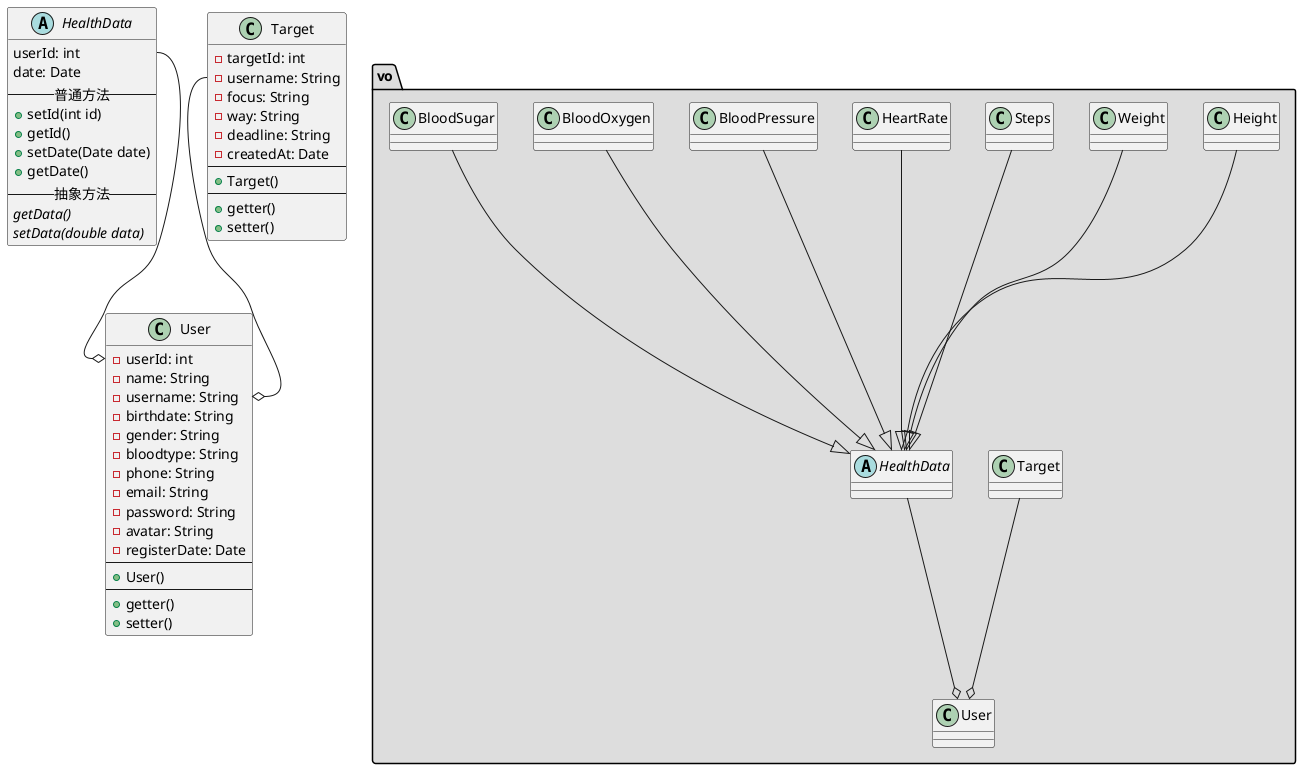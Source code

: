 @startuml
package "vo" #DDDDDD {
  class User
  class Target
  abstract class HealthData
  Target --o User
  HealthData --o User
  Height --|> HealthData
  Weight --|> HealthData
  Steps --|> HealthData
  HeartRate --|> HealthData
  BloodPressure --|> HealthData
  BloodOxygen --|> HealthData
  BloodSugar --|> HealthData
}

abstract class HealthData {
  userId: int
  date: Date
--普通方法--
  +setId(int id)
  +getId()
  +setDate(Date date)
  +getDate()
--抽象方法--
  {abstract} getData()
  {abstract} setData(double data)
}

class User {
  -userId: int
  -name: String
  -username: String
  -birthdate: String
  -gender: String
  -bloodtype: String
  -phone: String
  -email: String
  -password: String
  -avatar: String
  -registerDate: Date
--
  +User()
--
  +getter()
  +setter()
}

class Target {
  -targetId: int
  -username: String
  -focus: String
  -way: String
  -deadline: String
  -createdAt: Date
--
  +Target()
--
  +getter()
  +setter()
}

Target::username --o User::username
HealthData::userId --o User::userId
@enduml